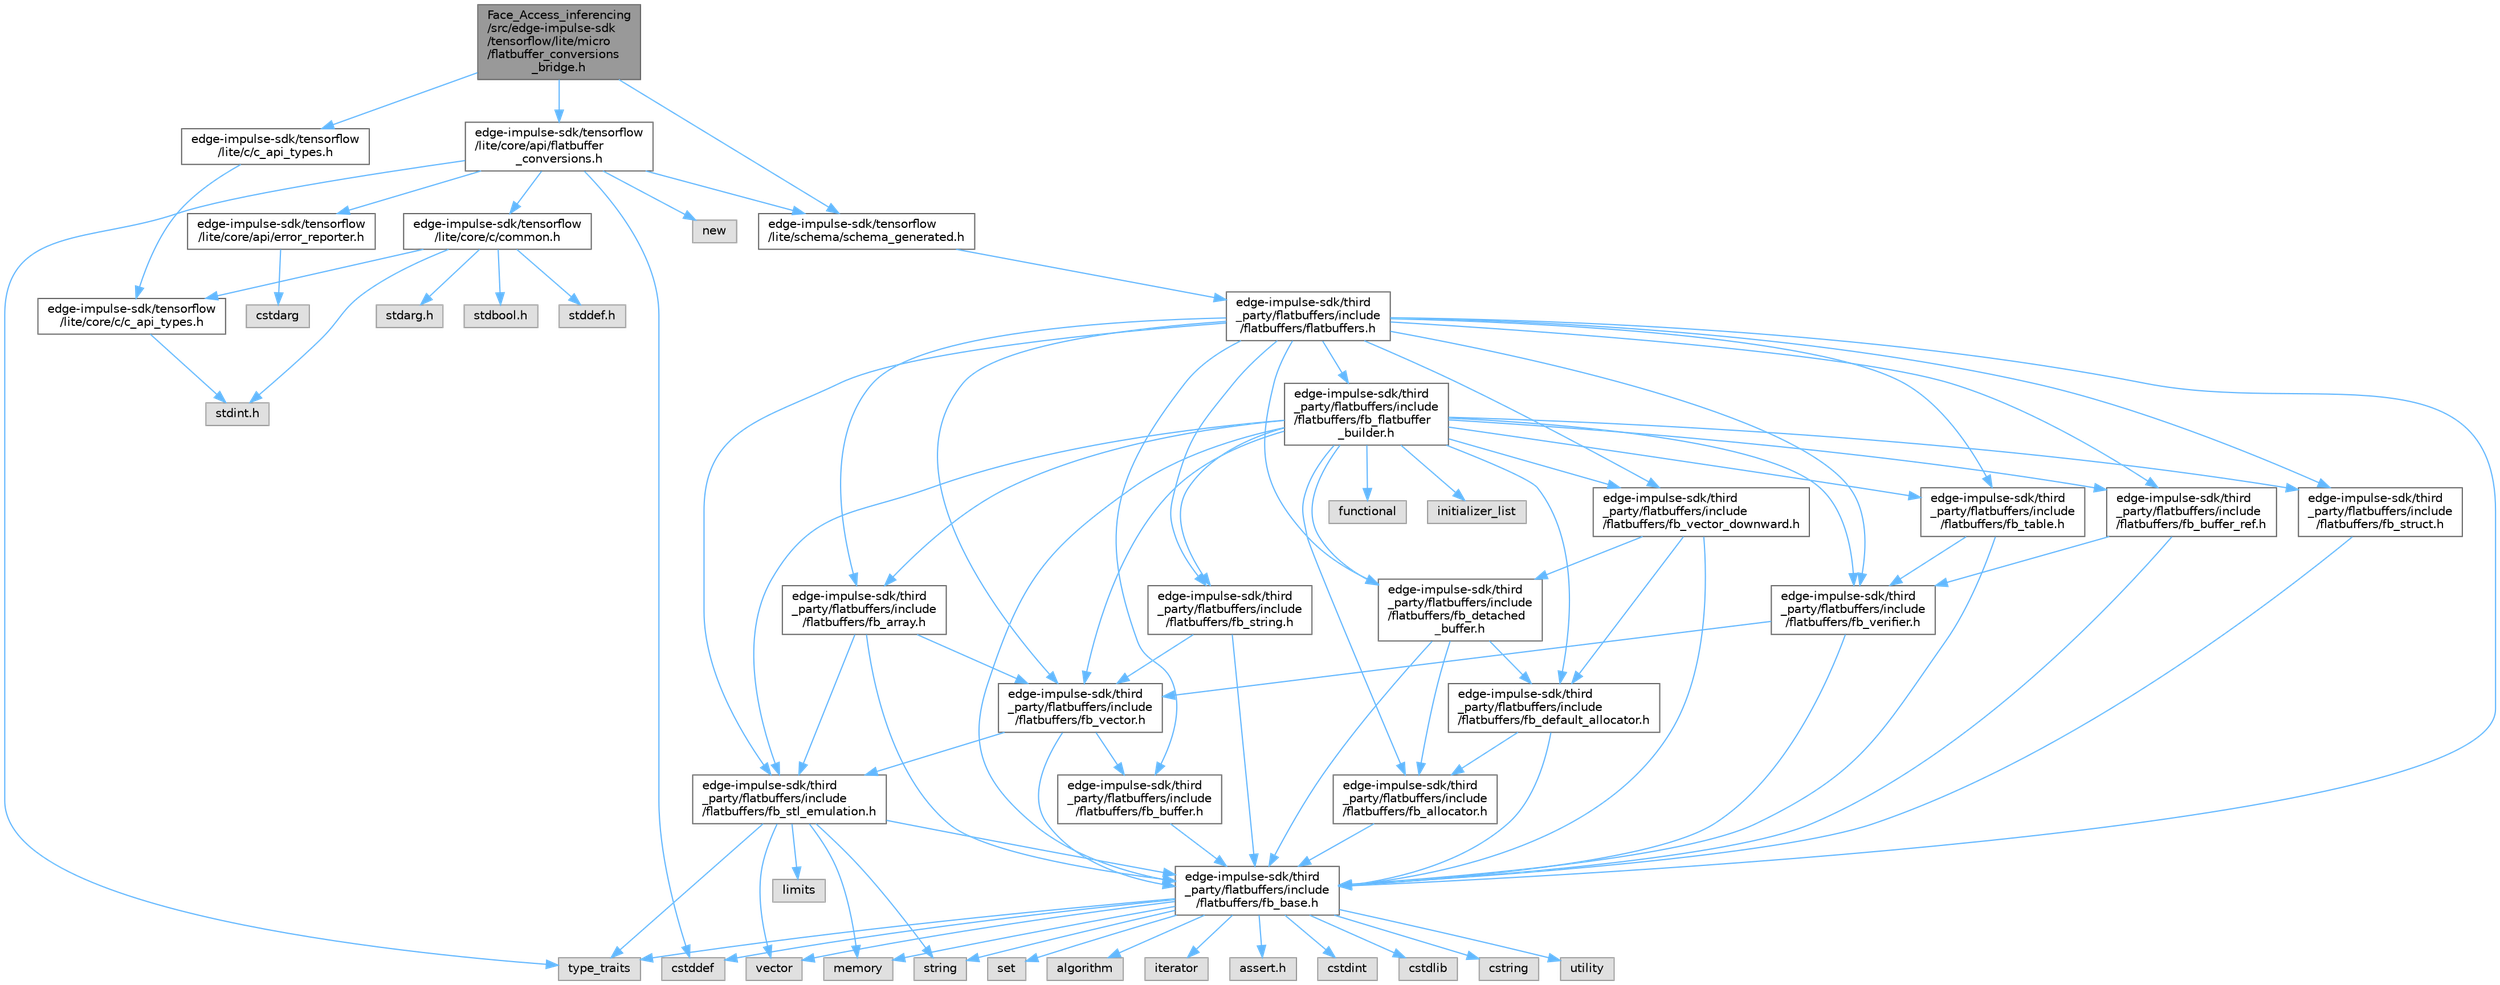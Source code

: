 digraph "Face_Access_inferencing/src/edge-impulse-sdk/tensorflow/lite/micro/flatbuffer_conversions_bridge.h"
{
 // LATEX_PDF_SIZE
  bgcolor="transparent";
  edge [fontname=Helvetica,fontsize=10,labelfontname=Helvetica,labelfontsize=10];
  node [fontname=Helvetica,fontsize=10,shape=box,height=0.2,width=0.4];
  Node1 [id="Node000001",label="Face_Access_inferencing\l/src/edge-impulse-sdk\l/tensorflow/lite/micro\l/flatbuffer_conversions\l_bridge.h",height=0.2,width=0.4,color="gray40", fillcolor="grey60", style="filled", fontcolor="black",tooltip=" "];
  Node1 -> Node2 [id="edge91_Node000001_Node000002",color="steelblue1",style="solid",tooltip=" "];
  Node2 [id="Node000002",label="edge-impulse-sdk/tensorflow\l/lite/c/c_api_types.h",height=0.2,width=0.4,color="grey40", fillcolor="white", style="filled",URL="$_face___access__inferencing_2src_2edge-impulse-sdk_2tensorflow_2lite_2c_2c__api__types_8h.html",tooltip=" "];
  Node2 -> Node3 [id="edge92_Node000002_Node000003",color="steelblue1",style="solid",tooltip=" "];
  Node3 [id="Node000003",label="edge-impulse-sdk/tensorflow\l/lite/core/c/c_api_types.h",height=0.2,width=0.4,color="grey40", fillcolor="white", style="filled",URL="$_face___access__inferencing_2src_2edge-impulse-sdk_2tensorflow_2lite_2core_2c_2c__api__types_8h.html",tooltip=" "];
  Node3 -> Node4 [id="edge93_Node000003_Node000004",color="steelblue1",style="solid",tooltip=" "];
  Node4 [id="Node000004",label="stdint.h",height=0.2,width=0.4,color="grey60", fillcolor="#E0E0E0", style="filled",tooltip=" "];
  Node1 -> Node5 [id="edge94_Node000001_Node000005",color="steelblue1",style="solid",tooltip=" "];
  Node5 [id="Node000005",label="edge-impulse-sdk/tensorflow\l/lite/core/api/flatbuffer\l_conversions.h",height=0.2,width=0.4,color="grey40", fillcolor="white", style="filled",URL="$_face___access__inferencing_2src_2edge-impulse-sdk_2tensorflow_2lite_2core_2api_2flatbuffer__conversions_8h.html",tooltip=" "];
  Node5 -> Node6 [id="edge95_Node000005_Node000006",color="steelblue1",style="solid",tooltip=" "];
  Node6 [id="Node000006",label="cstddef",height=0.2,width=0.4,color="grey60", fillcolor="#E0E0E0", style="filled",tooltip=" "];
  Node5 -> Node7 [id="edge96_Node000005_Node000007",color="steelblue1",style="solid",tooltip=" "];
  Node7 [id="Node000007",label="new",height=0.2,width=0.4,color="grey60", fillcolor="#E0E0E0", style="filled",tooltip=" "];
  Node5 -> Node8 [id="edge97_Node000005_Node000008",color="steelblue1",style="solid",tooltip=" "];
  Node8 [id="Node000008",label="type_traits",height=0.2,width=0.4,color="grey60", fillcolor="#E0E0E0", style="filled",tooltip=" "];
  Node5 -> Node9 [id="edge98_Node000005_Node000009",color="steelblue1",style="solid",tooltip=" "];
  Node9 [id="Node000009",label="edge-impulse-sdk/tensorflow\l/lite/core/api/error_reporter.h",height=0.2,width=0.4,color="grey40", fillcolor="white", style="filled",URL="$_face___access__inferencing_2src_2edge-impulse-sdk_2tensorflow_2lite_2core_2api_2error__reporter_8h.html",tooltip=" "];
  Node9 -> Node10 [id="edge99_Node000009_Node000010",color="steelblue1",style="solid",tooltip=" "];
  Node10 [id="Node000010",label="cstdarg",height=0.2,width=0.4,color="grey60", fillcolor="#E0E0E0", style="filled",tooltip=" "];
  Node5 -> Node11 [id="edge100_Node000005_Node000011",color="steelblue1",style="solid",tooltip=" "];
  Node11 [id="Node000011",label="edge-impulse-sdk/tensorflow\l/lite/core/c/common.h",height=0.2,width=0.4,color="grey40", fillcolor="white", style="filled",URL="$_face___access__inferencing_2src_2edge-impulse-sdk_2tensorflow_2lite_2core_2c_2common_8h.html",tooltip=" "];
  Node11 -> Node12 [id="edge101_Node000011_Node000012",color="steelblue1",style="solid",tooltip=" "];
  Node12 [id="Node000012",label="stdarg.h",height=0.2,width=0.4,color="grey60", fillcolor="#E0E0E0", style="filled",tooltip=" "];
  Node11 -> Node13 [id="edge102_Node000011_Node000013",color="steelblue1",style="solid",tooltip=" "];
  Node13 [id="Node000013",label="stdbool.h",height=0.2,width=0.4,color="grey60", fillcolor="#E0E0E0", style="filled",tooltip=" "];
  Node11 -> Node14 [id="edge103_Node000011_Node000014",color="steelblue1",style="solid",tooltip=" "];
  Node14 [id="Node000014",label="stddef.h",height=0.2,width=0.4,color="grey60", fillcolor="#E0E0E0", style="filled",tooltip=" "];
  Node11 -> Node4 [id="edge104_Node000011_Node000004",color="steelblue1",style="solid",tooltip=" "];
  Node11 -> Node3 [id="edge105_Node000011_Node000003",color="steelblue1",style="solid",tooltip=" "];
  Node5 -> Node15 [id="edge106_Node000005_Node000015",color="steelblue1",style="solid",tooltip=" "];
  Node15 [id="Node000015",label="edge-impulse-sdk/tensorflow\l/lite/schema/schema_generated.h",height=0.2,width=0.4,color="grey40", fillcolor="white", style="filled",URL="$_face___access__inferencing_2src_2edge-impulse-sdk_2tensorflow_2lite_2schema_2schema__generated_8h.html",tooltip=" "];
  Node15 -> Node16 [id="edge107_Node000015_Node000016",color="steelblue1",style="solid",tooltip=" "];
  Node16 [id="Node000016",label="edge-impulse-sdk/third\l_party/flatbuffers/include\l/flatbuffers/flatbuffers.h",height=0.2,width=0.4,color="grey40", fillcolor="white", style="filled",URL="$_face___access__inferencing_2src_2edge-impulse-sdk_2third__party_2flatbuffers_2include_2flatbuffers_2flatbuffers_8h.html",tooltip=" "];
  Node16 -> Node17 [id="edge108_Node000016_Node000017",color="steelblue1",style="solid",tooltip=" "];
  Node17 [id="Node000017",label="edge-impulse-sdk/third\l_party/flatbuffers/include\l/flatbuffers/fb_array.h",height=0.2,width=0.4,color="grey40", fillcolor="white", style="filled",URL="$fb__array_8h.html",tooltip=" "];
  Node17 -> Node18 [id="edge109_Node000017_Node000018",color="steelblue1",style="solid",tooltip=" "];
  Node18 [id="Node000018",label="edge-impulse-sdk/third\l_party/flatbuffers/include\l/flatbuffers/fb_base.h",height=0.2,width=0.4,color="grey40", fillcolor="white", style="filled",URL="$fb__base_8h.html",tooltip=" "];
  Node18 -> Node19 [id="edge110_Node000018_Node000019",color="steelblue1",style="solid",tooltip=" "];
  Node19 [id="Node000019",label="assert.h",height=0.2,width=0.4,color="grey60", fillcolor="#E0E0E0", style="filled",tooltip=" "];
  Node18 -> Node20 [id="edge111_Node000018_Node000020",color="steelblue1",style="solid",tooltip=" "];
  Node20 [id="Node000020",label="cstdint",height=0.2,width=0.4,color="grey60", fillcolor="#E0E0E0", style="filled",tooltip=" "];
  Node18 -> Node6 [id="edge112_Node000018_Node000006",color="steelblue1",style="solid",tooltip=" "];
  Node18 -> Node21 [id="edge113_Node000018_Node000021",color="steelblue1",style="solid",tooltip=" "];
  Node21 [id="Node000021",label="cstdlib",height=0.2,width=0.4,color="grey60", fillcolor="#E0E0E0", style="filled",tooltip=" "];
  Node18 -> Node22 [id="edge114_Node000018_Node000022",color="steelblue1",style="solid",tooltip=" "];
  Node22 [id="Node000022",label="cstring",height=0.2,width=0.4,color="grey60", fillcolor="#E0E0E0", style="filled",tooltip=" "];
  Node18 -> Node23 [id="edge115_Node000018_Node000023",color="steelblue1",style="solid",tooltip=" "];
  Node23 [id="Node000023",label="utility",height=0.2,width=0.4,color="grey60", fillcolor="#E0E0E0", style="filled",tooltip=" "];
  Node18 -> Node24 [id="edge116_Node000018_Node000024",color="steelblue1",style="solid",tooltip=" "];
  Node24 [id="Node000024",label="string",height=0.2,width=0.4,color="grey60", fillcolor="#E0E0E0", style="filled",tooltip=" "];
  Node18 -> Node8 [id="edge117_Node000018_Node000008",color="steelblue1",style="solid",tooltip=" "];
  Node18 -> Node25 [id="edge118_Node000018_Node000025",color="steelblue1",style="solid",tooltip=" "];
  Node25 [id="Node000025",label="vector",height=0.2,width=0.4,color="grey60", fillcolor="#E0E0E0", style="filled",tooltip=" "];
  Node18 -> Node26 [id="edge119_Node000018_Node000026",color="steelblue1",style="solid",tooltip=" "];
  Node26 [id="Node000026",label="set",height=0.2,width=0.4,color="grey60", fillcolor="#E0E0E0", style="filled",tooltip=" "];
  Node18 -> Node27 [id="edge120_Node000018_Node000027",color="steelblue1",style="solid",tooltip=" "];
  Node27 [id="Node000027",label="algorithm",height=0.2,width=0.4,color="grey60", fillcolor="#E0E0E0", style="filled",tooltip=" "];
  Node18 -> Node28 [id="edge121_Node000018_Node000028",color="steelblue1",style="solid",tooltip=" "];
  Node28 [id="Node000028",label="iterator",height=0.2,width=0.4,color="grey60", fillcolor="#E0E0E0", style="filled",tooltip=" "];
  Node18 -> Node29 [id="edge122_Node000018_Node000029",color="steelblue1",style="solid",tooltip=" "];
  Node29 [id="Node000029",label="memory",height=0.2,width=0.4,color="grey60", fillcolor="#E0E0E0", style="filled",tooltip=" "];
  Node17 -> Node30 [id="edge123_Node000017_Node000030",color="steelblue1",style="solid",tooltip=" "];
  Node30 [id="Node000030",label="edge-impulse-sdk/third\l_party/flatbuffers/include\l/flatbuffers/fb_stl_emulation.h",height=0.2,width=0.4,color="grey40", fillcolor="white", style="filled",URL="$fb__stl__emulation_8h.html",tooltip=" "];
  Node30 -> Node18 [id="edge124_Node000030_Node000018",color="steelblue1",style="solid",tooltip=" "];
  Node30 -> Node24 [id="edge125_Node000030_Node000024",color="steelblue1",style="solid",tooltip=" "];
  Node30 -> Node8 [id="edge126_Node000030_Node000008",color="steelblue1",style="solid",tooltip=" "];
  Node30 -> Node25 [id="edge127_Node000030_Node000025",color="steelblue1",style="solid",tooltip=" "];
  Node30 -> Node29 [id="edge128_Node000030_Node000029",color="steelblue1",style="solid",tooltip=" "];
  Node30 -> Node31 [id="edge129_Node000030_Node000031",color="steelblue1",style="solid",tooltip=" "];
  Node31 [id="Node000031",label="limits",height=0.2,width=0.4,color="grey60", fillcolor="#E0E0E0", style="filled",tooltip=" "];
  Node17 -> Node32 [id="edge130_Node000017_Node000032",color="steelblue1",style="solid",tooltip=" "];
  Node32 [id="Node000032",label="edge-impulse-sdk/third\l_party/flatbuffers/include\l/flatbuffers/fb_vector.h",height=0.2,width=0.4,color="grey40", fillcolor="white", style="filled",URL="$fb__vector_8h.html",tooltip=" "];
  Node32 -> Node18 [id="edge131_Node000032_Node000018",color="steelblue1",style="solid",tooltip=" "];
  Node32 -> Node33 [id="edge132_Node000032_Node000033",color="steelblue1",style="solid",tooltip=" "];
  Node33 [id="Node000033",label="edge-impulse-sdk/third\l_party/flatbuffers/include\l/flatbuffers/fb_buffer.h",height=0.2,width=0.4,color="grey40", fillcolor="white", style="filled",URL="$fb__buffer_8h.html",tooltip=" "];
  Node33 -> Node18 [id="edge133_Node000033_Node000018",color="steelblue1",style="solid",tooltip=" "];
  Node32 -> Node30 [id="edge134_Node000032_Node000030",color="steelblue1",style="solid",tooltip=" "];
  Node16 -> Node18 [id="edge135_Node000016_Node000018",color="steelblue1",style="solid",tooltip=" "];
  Node16 -> Node33 [id="edge136_Node000016_Node000033",color="steelblue1",style="solid",tooltip=" "];
  Node16 -> Node34 [id="edge137_Node000016_Node000034",color="steelblue1",style="solid",tooltip=" "];
  Node34 [id="Node000034",label="edge-impulse-sdk/third\l_party/flatbuffers/include\l/flatbuffers/fb_buffer_ref.h",height=0.2,width=0.4,color="grey40", fillcolor="white", style="filled",URL="$fb__buffer__ref_8h.html",tooltip=" "];
  Node34 -> Node18 [id="edge138_Node000034_Node000018",color="steelblue1",style="solid",tooltip=" "];
  Node34 -> Node35 [id="edge139_Node000034_Node000035",color="steelblue1",style="solid",tooltip=" "];
  Node35 [id="Node000035",label="edge-impulse-sdk/third\l_party/flatbuffers/include\l/flatbuffers/fb_verifier.h",height=0.2,width=0.4,color="grey40", fillcolor="white", style="filled",URL="$fb__verifier_8h.html",tooltip=" "];
  Node35 -> Node18 [id="edge140_Node000035_Node000018",color="steelblue1",style="solid",tooltip=" "];
  Node35 -> Node32 [id="edge141_Node000035_Node000032",color="steelblue1",style="solid",tooltip=" "];
  Node16 -> Node36 [id="edge142_Node000016_Node000036",color="steelblue1",style="solid",tooltip=" "];
  Node36 [id="Node000036",label="edge-impulse-sdk/third\l_party/flatbuffers/include\l/flatbuffers/fb_detached\l_buffer.h",height=0.2,width=0.4,color="grey40", fillcolor="white", style="filled",URL="$fb__detached__buffer_8h.html",tooltip=" "];
  Node36 -> Node37 [id="edge143_Node000036_Node000037",color="steelblue1",style="solid",tooltip=" "];
  Node37 [id="Node000037",label="edge-impulse-sdk/third\l_party/flatbuffers/include\l/flatbuffers/fb_allocator.h",height=0.2,width=0.4,color="grey40", fillcolor="white", style="filled",URL="$fb__allocator_8h.html",tooltip=" "];
  Node37 -> Node18 [id="edge144_Node000037_Node000018",color="steelblue1",style="solid",tooltip=" "];
  Node36 -> Node18 [id="edge145_Node000036_Node000018",color="steelblue1",style="solid",tooltip=" "];
  Node36 -> Node38 [id="edge146_Node000036_Node000038",color="steelblue1",style="solid",tooltip=" "];
  Node38 [id="Node000038",label="edge-impulse-sdk/third\l_party/flatbuffers/include\l/flatbuffers/fb_default_allocator.h",height=0.2,width=0.4,color="grey40", fillcolor="white", style="filled",URL="$fb__default__allocator_8h.html",tooltip=" "];
  Node38 -> Node37 [id="edge147_Node000038_Node000037",color="steelblue1",style="solid",tooltip=" "];
  Node38 -> Node18 [id="edge148_Node000038_Node000018",color="steelblue1",style="solid",tooltip=" "];
  Node16 -> Node39 [id="edge149_Node000016_Node000039",color="steelblue1",style="solid",tooltip=" "];
  Node39 [id="Node000039",label="edge-impulse-sdk/third\l_party/flatbuffers/include\l/flatbuffers/fb_flatbuffer\l_builder.h",height=0.2,width=0.4,color="grey40", fillcolor="white", style="filled",URL="$fb__flatbuffer__builder_8h.html",tooltip=" "];
  Node39 -> Node40 [id="edge150_Node000039_Node000040",color="steelblue1",style="solid",tooltip=" "];
  Node40 [id="Node000040",label="functional",height=0.2,width=0.4,color="grey60", fillcolor="#E0E0E0", style="filled",tooltip=" "];
  Node39 -> Node41 [id="edge151_Node000039_Node000041",color="steelblue1",style="solid",tooltip=" "];
  Node41 [id="Node000041",label="initializer_list",height=0.2,width=0.4,color="grey60", fillcolor="#E0E0E0", style="filled",tooltip=" "];
  Node39 -> Node37 [id="edge152_Node000039_Node000037",color="steelblue1",style="solid",tooltip=" "];
  Node39 -> Node17 [id="edge153_Node000039_Node000017",color="steelblue1",style="solid",tooltip=" "];
  Node39 -> Node18 [id="edge154_Node000039_Node000018",color="steelblue1",style="solid",tooltip=" "];
  Node39 -> Node34 [id="edge155_Node000039_Node000034",color="steelblue1",style="solid",tooltip=" "];
  Node39 -> Node38 [id="edge156_Node000039_Node000038",color="steelblue1",style="solid",tooltip=" "];
  Node39 -> Node36 [id="edge157_Node000039_Node000036",color="steelblue1",style="solid",tooltip=" "];
  Node39 -> Node30 [id="edge158_Node000039_Node000030",color="steelblue1",style="solid",tooltip=" "];
  Node39 -> Node42 [id="edge159_Node000039_Node000042",color="steelblue1",style="solid",tooltip=" "];
  Node42 [id="Node000042",label="edge-impulse-sdk/third\l_party/flatbuffers/include\l/flatbuffers/fb_string.h",height=0.2,width=0.4,color="grey40", fillcolor="white", style="filled",URL="$fb__string_8h.html",tooltip=" "];
  Node42 -> Node18 [id="edge160_Node000042_Node000018",color="steelblue1",style="solid",tooltip=" "];
  Node42 -> Node32 [id="edge161_Node000042_Node000032",color="steelblue1",style="solid",tooltip=" "];
  Node39 -> Node43 [id="edge162_Node000039_Node000043",color="steelblue1",style="solid",tooltip=" "];
  Node43 [id="Node000043",label="edge-impulse-sdk/third\l_party/flatbuffers/include\l/flatbuffers/fb_struct.h",height=0.2,width=0.4,color="grey40", fillcolor="white", style="filled",URL="$fb__struct_8h.html",tooltip=" "];
  Node43 -> Node18 [id="edge163_Node000043_Node000018",color="steelblue1",style="solid",tooltip=" "];
  Node39 -> Node44 [id="edge164_Node000039_Node000044",color="steelblue1",style="solid",tooltip=" "];
  Node44 [id="Node000044",label="edge-impulse-sdk/third\l_party/flatbuffers/include\l/flatbuffers/fb_table.h",height=0.2,width=0.4,color="grey40", fillcolor="white", style="filled",URL="$fb__table_8h.html",tooltip=" "];
  Node44 -> Node18 [id="edge165_Node000044_Node000018",color="steelblue1",style="solid",tooltip=" "];
  Node44 -> Node35 [id="edge166_Node000044_Node000035",color="steelblue1",style="solid",tooltip=" "];
  Node39 -> Node32 [id="edge167_Node000039_Node000032",color="steelblue1",style="solid",tooltip=" "];
  Node39 -> Node45 [id="edge168_Node000039_Node000045",color="steelblue1",style="solid",tooltip=" "];
  Node45 [id="Node000045",label="edge-impulse-sdk/third\l_party/flatbuffers/include\l/flatbuffers/fb_vector_downward.h",height=0.2,width=0.4,color="grey40", fillcolor="white", style="filled",URL="$fb__vector__downward_8h.html",tooltip=" "];
  Node45 -> Node18 [id="edge169_Node000045_Node000018",color="steelblue1",style="solid",tooltip=" "];
  Node45 -> Node38 [id="edge170_Node000045_Node000038",color="steelblue1",style="solid",tooltip=" "];
  Node45 -> Node36 [id="edge171_Node000045_Node000036",color="steelblue1",style="solid",tooltip=" "];
  Node39 -> Node35 [id="edge172_Node000039_Node000035",color="steelblue1",style="solid",tooltip=" "];
  Node16 -> Node30 [id="edge173_Node000016_Node000030",color="steelblue1",style="solid",tooltip=" "];
  Node16 -> Node42 [id="edge174_Node000016_Node000042",color="steelblue1",style="solid",tooltip=" "];
  Node16 -> Node43 [id="edge175_Node000016_Node000043",color="steelblue1",style="solid",tooltip=" "];
  Node16 -> Node44 [id="edge176_Node000016_Node000044",color="steelblue1",style="solid",tooltip=" "];
  Node16 -> Node32 [id="edge177_Node000016_Node000032",color="steelblue1",style="solid",tooltip=" "];
  Node16 -> Node45 [id="edge178_Node000016_Node000045",color="steelblue1",style="solid",tooltip=" "];
  Node16 -> Node35 [id="edge179_Node000016_Node000035",color="steelblue1",style="solid",tooltip=" "];
  Node1 -> Node15 [id="edge180_Node000001_Node000015",color="steelblue1",style="solid",tooltip=" "];
}
